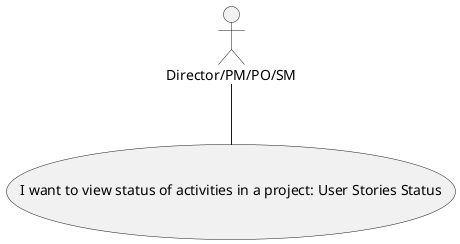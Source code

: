 @startuml
'https://plantuml.com/use-case-diagram

actor "Director/PM/PO/SM" as actor

usecase (I want to view status of activities in a project: User Stories Status)

actor -- (I want to view status of activities in a project: User Stories Status)
@enduml
